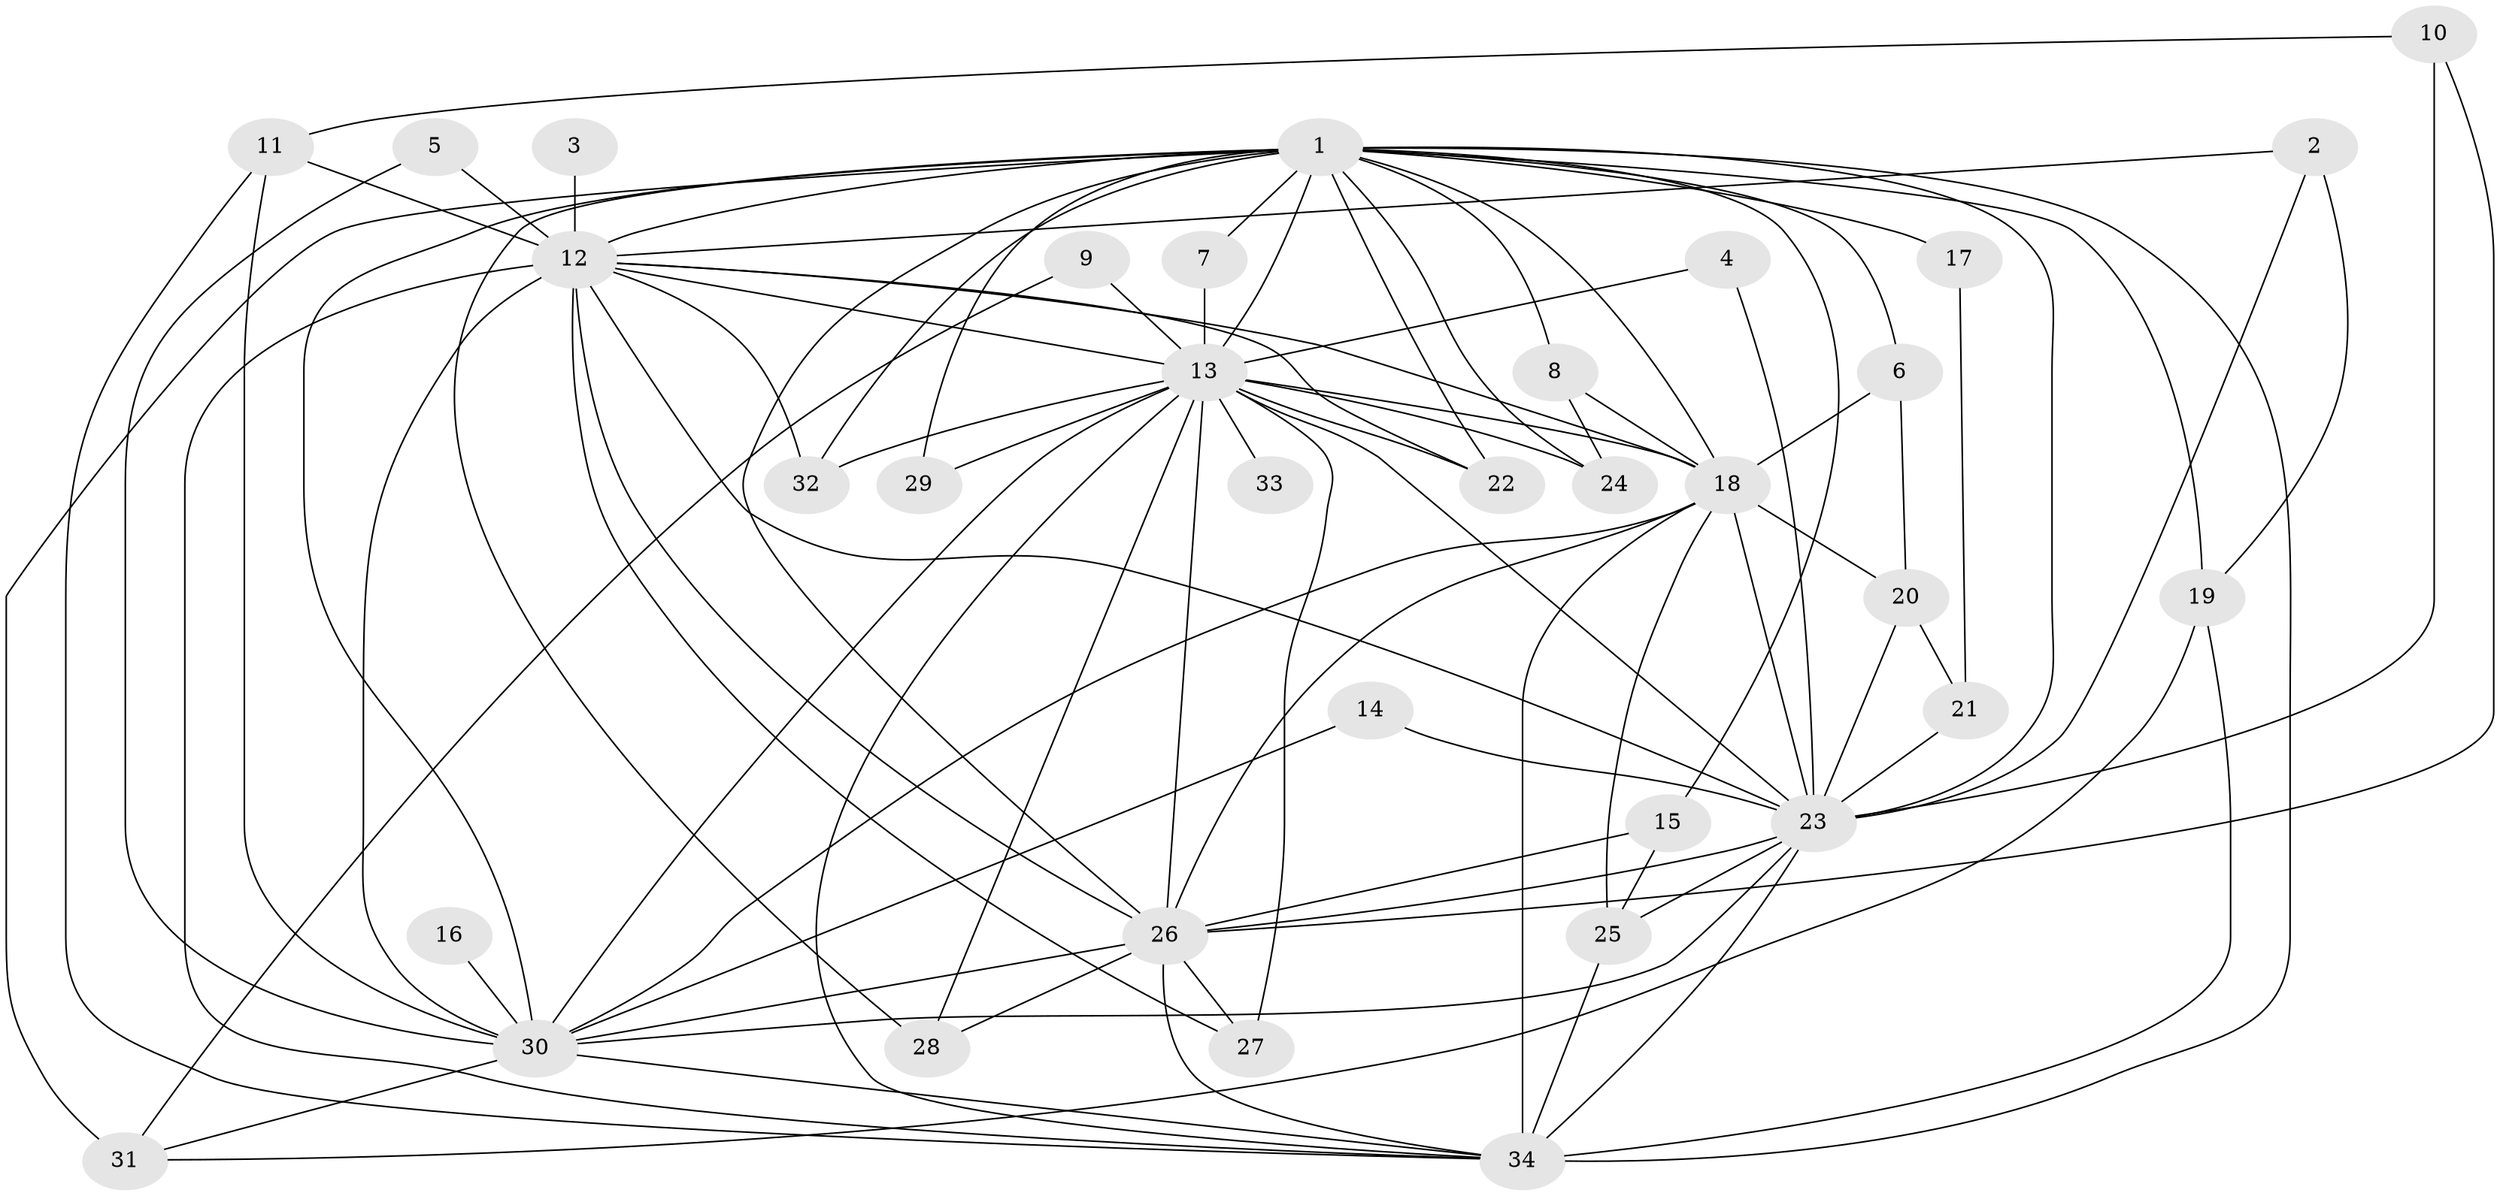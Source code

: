 // original degree distribution, {18: 0.029850746268656716, 16: 0.029850746268656716, 22: 0.014925373134328358, 23: 0.014925373134328358, 17: 0.014925373134328358, 14: 0.029850746268656716, 19: 0.014925373134328358, 2: 0.5671641791044776, 4: 0.05970149253731343, 3: 0.19402985074626866, 5: 0.029850746268656716}
// Generated by graph-tools (version 1.1) at 2025/01/03/09/25 03:01:14]
// undirected, 34 vertices, 89 edges
graph export_dot {
graph [start="1"]
  node [color=gray90,style=filled];
  1;
  2;
  3;
  4;
  5;
  6;
  7;
  8;
  9;
  10;
  11;
  12;
  13;
  14;
  15;
  16;
  17;
  18;
  19;
  20;
  21;
  22;
  23;
  24;
  25;
  26;
  27;
  28;
  29;
  30;
  31;
  32;
  33;
  34;
  1 -- 6 [weight=1.0];
  1 -- 7 [weight=1.0];
  1 -- 8 [weight=1.0];
  1 -- 12 [weight=3.0];
  1 -- 13 [weight=3.0];
  1 -- 15 [weight=1.0];
  1 -- 17 [weight=3.0];
  1 -- 18 [weight=3.0];
  1 -- 19 [weight=1.0];
  1 -- 22 [weight=1.0];
  1 -- 23 [weight=5.0];
  1 -- 24 [weight=1.0];
  1 -- 26 [weight=4.0];
  1 -- 28 [weight=1.0];
  1 -- 29 [weight=1.0];
  1 -- 30 [weight=4.0];
  1 -- 31 [weight=2.0];
  1 -- 32 [weight=1.0];
  1 -- 34 [weight=3.0];
  2 -- 12 [weight=1.0];
  2 -- 19 [weight=1.0];
  2 -- 23 [weight=1.0];
  3 -- 12 [weight=1.0];
  4 -- 13 [weight=1.0];
  4 -- 23 [weight=1.0];
  5 -- 12 [weight=1.0];
  5 -- 30 [weight=1.0];
  6 -- 18 [weight=1.0];
  6 -- 20 [weight=1.0];
  7 -- 13 [weight=1.0];
  8 -- 18 [weight=1.0];
  8 -- 24 [weight=1.0];
  9 -- 13 [weight=1.0];
  9 -- 31 [weight=1.0];
  10 -- 11 [weight=1.0];
  10 -- 23 [weight=1.0];
  10 -- 26 [weight=1.0];
  11 -- 12 [weight=1.0];
  11 -- 30 [weight=1.0];
  11 -- 34 [weight=1.0];
  12 -- 13 [weight=1.0];
  12 -- 18 [weight=1.0];
  12 -- 22 [weight=1.0];
  12 -- 23 [weight=2.0];
  12 -- 26 [weight=1.0];
  12 -- 27 [weight=1.0];
  12 -- 30 [weight=1.0];
  12 -- 32 [weight=1.0];
  12 -- 34 [weight=2.0];
  13 -- 18 [weight=1.0];
  13 -- 22 [weight=1.0];
  13 -- 23 [weight=1.0];
  13 -- 24 [weight=1.0];
  13 -- 26 [weight=2.0];
  13 -- 27 [weight=1.0];
  13 -- 28 [weight=1.0];
  13 -- 29 [weight=1.0];
  13 -- 30 [weight=1.0];
  13 -- 32 [weight=1.0];
  13 -- 33 [weight=1.0];
  13 -- 34 [weight=2.0];
  14 -- 23 [weight=1.0];
  14 -- 30 [weight=1.0];
  15 -- 25 [weight=1.0];
  15 -- 26 [weight=1.0];
  16 -- 30 [weight=2.0];
  17 -- 21 [weight=1.0];
  18 -- 20 [weight=1.0];
  18 -- 23 [weight=2.0];
  18 -- 25 [weight=1.0];
  18 -- 26 [weight=1.0];
  18 -- 30 [weight=1.0];
  18 -- 34 [weight=3.0];
  19 -- 31 [weight=1.0];
  19 -- 34 [weight=1.0];
  20 -- 21 [weight=1.0];
  20 -- 23 [weight=1.0];
  21 -- 23 [weight=1.0];
  23 -- 25 [weight=2.0];
  23 -- 26 [weight=1.0];
  23 -- 30 [weight=1.0];
  23 -- 34 [weight=2.0];
  25 -- 34 [weight=1.0];
  26 -- 27 [weight=1.0];
  26 -- 28 [weight=1.0];
  26 -- 30 [weight=1.0];
  26 -- 34 [weight=2.0];
  30 -- 31 [weight=1.0];
  30 -- 34 [weight=1.0];
}
